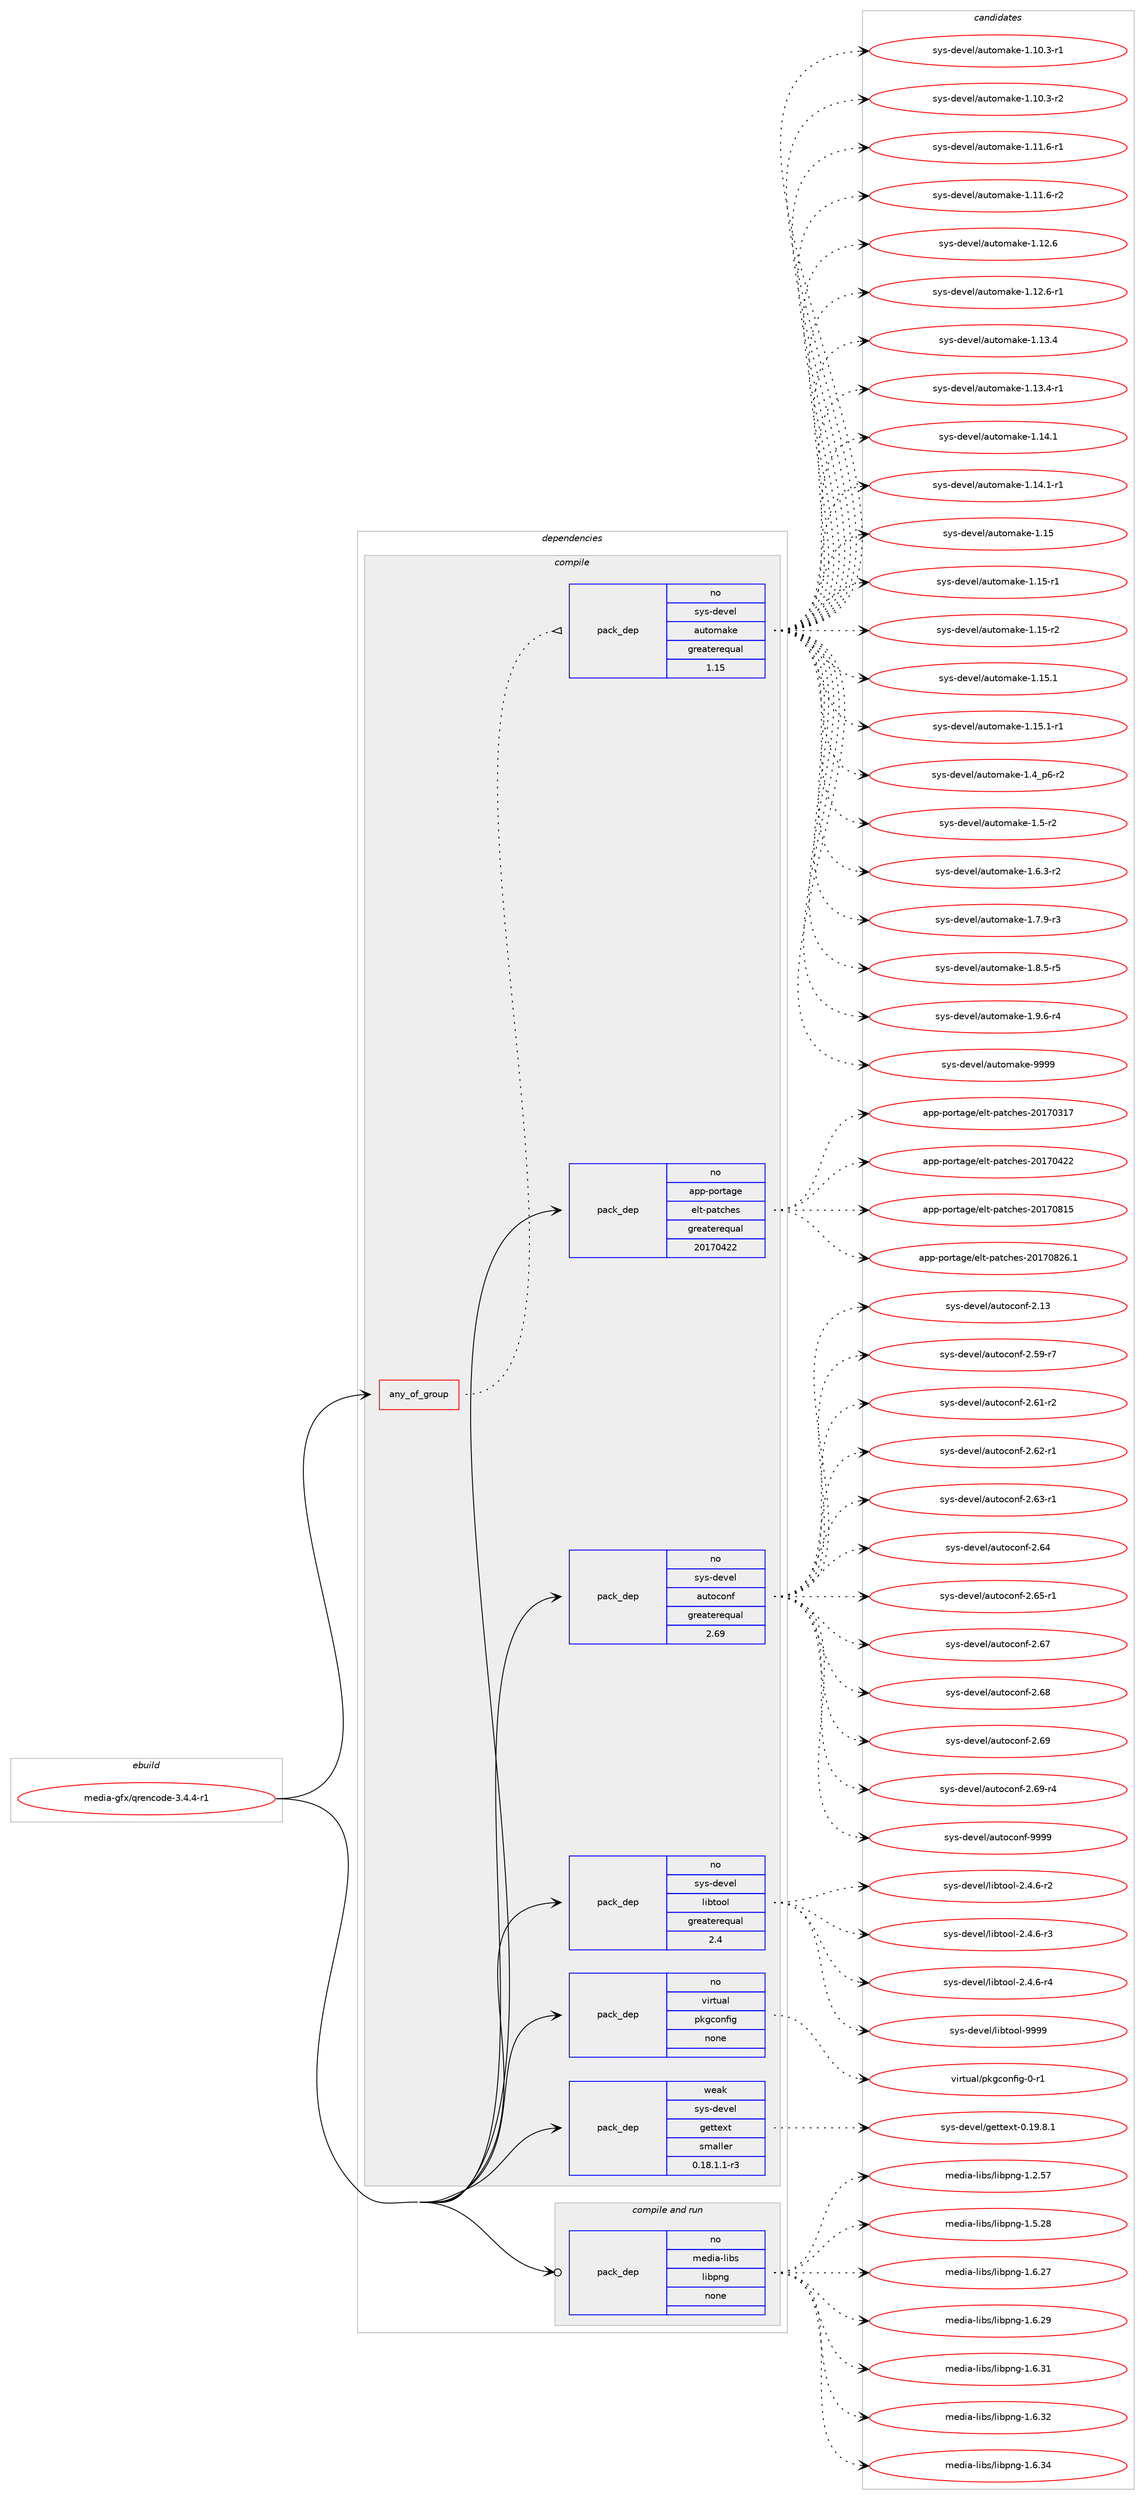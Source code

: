 digraph prolog {

# *************
# Graph options
# *************

newrank=true;
concentrate=true;
compound=true;
graph [rankdir=LR,fontname=Helvetica,fontsize=10,ranksep=1.5];#, ranksep=2.5, nodesep=0.2];
edge  [arrowhead=vee];
node  [fontname=Helvetica,fontsize=10];

# **********
# The ebuild
# **********

subgraph cluster_leftcol {
color=gray;
rank=same;
label=<<i>ebuild</i>>;
id [label="media-gfx/qrencode-3.4.4-r1", color=red, width=4, href="../media-gfx/qrencode-3.4.4-r1.svg"];
}

# ****************
# The dependencies
# ****************

subgraph cluster_midcol {
color=gray;
label=<<i>dependencies</i>>;
subgraph cluster_compile {
fillcolor="#eeeeee";
style=filled;
label=<<i>compile</i>>;
subgraph any5320 {
dependency357617 [label=<<TABLE BORDER="0" CELLBORDER="1" CELLSPACING="0" CELLPADDING="4"><TR><TD CELLPADDING="10">any_of_group</TD></TR></TABLE>>, shape=none, color=red];subgraph pack263731 {
dependency357618 [label=<<TABLE BORDER="0" CELLBORDER="1" CELLSPACING="0" CELLPADDING="4" WIDTH="220"><TR><TD ROWSPAN="6" CELLPADDING="30">pack_dep</TD></TR><TR><TD WIDTH="110">no</TD></TR><TR><TD>sys-devel</TD></TR><TR><TD>automake</TD></TR><TR><TD>greaterequal</TD></TR><TR><TD>1.15</TD></TR></TABLE>>, shape=none, color=blue];
}
dependency357617:e -> dependency357618:w [weight=20,style="dotted",arrowhead="oinv"];
}
id:e -> dependency357617:w [weight=20,style="solid",arrowhead="vee"];
subgraph pack263732 {
dependency357619 [label=<<TABLE BORDER="0" CELLBORDER="1" CELLSPACING="0" CELLPADDING="4" WIDTH="220"><TR><TD ROWSPAN="6" CELLPADDING="30">pack_dep</TD></TR><TR><TD WIDTH="110">no</TD></TR><TR><TD>app-portage</TD></TR><TR><TD>elt-patches</TD></TR><TR><TD>greaterequal</TD></TR><TR><TD>20170422</TD></TR></TABLE>>, shape=none, color=blue];
}
id:e -> dependency357619:w [weight=20,style="solid",arrowhead="vee"];
subgraph pack263733 {
dependency357620 [label=<<TABLE BORDER="0" CELLBORDER="1" CELLSPACING="0" CELLPADDING="4" WIDTH="220"><TR><TD ROWSPAN="6" CELLPADDING="30">pack_dep</TD></TR><TR><TD WIDTH="110">no</TD></TR><TR><TD>sys-devel</TD></TR><TR><TD>autoconf</TD></TR><TR><TD>greaterequal</TD></TR><TR><TD>2.69</TD></TR></TABLE>>, shape=none, color=blue];
}
id:e -> dependency357620:w [weight=20,style="solid",arrowhead="vee"];
subgraph pack263734 {
dependency357621 [label=<<TABLE BORDER="0" CELLBORDER="1" CELLSPACING="0" CELLPADDING="4" WIDTH="220"><TR><TD ROWSPAN="6" CELLPADDING="30">pack_dep</TD></TR><TR><TD WIDTH="110">no</TD></TR><TR><TD>sys-devel</TD></TR><TR><TD>libtool</TD></TR><TR><TD>greaterequal</TD></TR><TR><TD>2.4</TD></TR></TABLE>>, shape=none, color=blue];
}
id:e -> dependency357621:w [weight=20,style="solid",arrowhead="vee"];
subgraph pack263735 {
dependency357622 [label=<<TABLE BORDER="0" CELLBORDER="1" CELLSPACING="0" CELLPADDING="4" WIDTH="220"><TR><TD ROWSPAN="6" CELLPADDING="30">pack_dep</TD></TR><TR><TD WIDTH="110">no</TD></TR><TR><TD>virtual</TD></TR><TR><TD>pkgconfig</TD></TR><TR><TD>none</TD></TR><TR><TD></TD></TR></TABLE>>, shape=none, color=blue];
}
id:e -> dependency357622:w [weight=20,style="solid",arrowhead="vee"];
subgraph pack263736 {
dependency357623 [label=<<TABLE BORDER="0" CELLBORDER="1" CELLSPACING="0" CELLPADDING="4" WIDTH="220"><TR><TD ROWSPAN="6" CELLPADDING="30">pack_dep</TD></TR><TR><TD WIDTH="110">weak</TD></TR><TR><TD>sys-devel</TD></TR><TR><TD>gettext</TD></TR><TR><TD>smaller</TD></TR><TR><TD>0.18.1.1-r3</TD></TR></TABLE>>, shape=none, color=blue];
}
id:e -> dependency357623:w [weight=20,style="solid",arrowhead="vee"];
}
subgraph cluster_compileandrun {
fillcolor="#eeeeee";
style=filled;
label=<<i>compile and run</i>>;
subgraph pack263737 {
dependency357624 [label=<<TABLE BORDER="0" CELLBORDER="1" CELLSPACING="0" CELLPADDING="4" WIDTH="220"><TR><TD ROWSPAN="6" CELLPADDING="30">pack_dep</TD></TR><TR><TD WIDTH="110">no</TD></TR><TR><TD>media-libs</TD></TR><TR><TD>libpng</TD></TR><TR><TD>none</TD></TR><TR><TD></TD></TR></TABLE>>, shape=none, color=blue];
}
id:e -> dependency357624:w [weight=20,style="solid",arrowhead="odotvee"];
}
subgraph cluster_run {
fillcolor="#eeeeee";
style=filled;
label=<<i>run</i>>;
}
}

# **************
# The candidates
# **************

subgraph cluster_choices {
rank=same;
color=gray;
label=<<i>candidates</i>>;

subgraph choice263731 {
color=black;
nodesep=1;
choice11512111545100101118101108479711711611110997107101454946494846514511449 [label="sys-devel/automake-1.10.3-r1", color=red, width=4,href="../sys-devel/automake-1.10.3-r1.svg"];
choice11512111545100101118101108479711711611110997107101454946494846514511450 [label="sys-devel/automake-1.10.3-r2", color=red, width=4,href="../sys-devel/automake-1.10.3-r2.svg"];
choice11512111545100101118101108479711711611110997107101454946494946544511449 [label="sys-devel/automake-1.11.6-r1", color=red, width=4,href="../sys-devel/automake-1.11.6-r1.svg"];
choice11512111545100101118101108479711711611110997107101454946494946544511450 [label="sys-devel/automake-1.11.6-r2", color=red, width=4,href="../sys-devel/automake-1.11.6-r2.svg"];
choice1151211154510010111810110847971171161111099710710145494649504654 [label="sys-devel/automake-1.12.6", color=red, width=4,href="../sys-devel/automake-1.12.6.svg"];
choice11512111545100101118101108479711711611110997107101454946495046544511449 [label="sys-devel/automake-1.12.6-r1", color=red, width=4,href="../sys-devel/automake-1.12.6-r1.svg"];
choice1151211154510010111810110847971171161111099710710145494649514652 [label="sys-devel/automake-1.13.4", color=red, width=4,href="../sys-devel/automake-1.13.4.svg"];
choice11512111545100101118101108479711711611110997107101454946495146524511449 [label="sys-devel/automake-1.13.4-r1", color=red, width=4,href="../sys-devel/automake-1.13.4-r1.svg"];
choice1151211154510010111810110847971171161111099710710145494649524649 [label="sys-devel/automake-1.14.1", color=red, width=4,href="../sys-devel/automake-1.14.1.svg"];
choice11512111545100101118101108479711711611110997107101454946495246494511449 [label="sys-devel/automake-1.14.1-r1", color=red, width=4,href="../sys-devel/automake-1.14.1-r1.svg"];
choice115121115451001011181011084797117116111109971071014549464953 [label="sys-devel/automake-1.15", color=red, width=4,href="../sys-devel/automake-1.15.svg"];
choice1151211154510010111810110847971171161111099710710145494649534511449 [label="sys-devel/automake-1.15-r1", color=red, width=4,href="../sys-devel/automake-1.15-r1.svg"];
choice1151211154510010111810110847971171161111099710710145494649534511450 [label="sys-devel/automake-1.15-r2", color=red, width=4,href="../sys-devel/automake-1.15-r2.svg"];
choice1151211154510010111810110847971171161111099710710145494649534649 [label="sys-devel/automake-1.15.1", color=red, width=4,href="../sys-devel/automake-1.15.1.svg"];
choice11512111545100101118101108479711711611110997107101454946495346494511449 [label="sys-devel/automake-1.15.1-r1", color=red, width=4,href="../sys-devel/automake-1.15.1-r1.svg"];
choice115121115451001011181011084797117116111109971071014549465295112544511450 [label="sys-devel/automake-1.4_p6-r2", color=red, width=4,href="../sys-devel/automake-1.4_p6-r2.svg"];
choice11512111545100101118101108479711711611110997107101454946534511450 [label="sys-devel/automake-1.5-r2", color=red, width=4,href="../sys-devel/automake-1.5-r2.svg"];
choice115121115451001011181011084797117116111109971071014549465446514511450 [label="sys-devel/automake-1.6.3-r2", color=red, width=4,href="../sys-devel/automake-1.6.3-r2.svg"];
choice115121115451001011181011084797117116111109971071014549465546574511451 [label="sys-devel/automake-1.7.9-r3", color=red, width=4,href="../sys-devel/automake-1.7.9-r3.svg"];
choice115121115451001011181011084797117116111109971071014549465646534511453 [label="sys-devel/automake-1.8.5-r5", color=red, width=4,href="../sys-devel/automake-1.8.5-r5.svg"];
choice115121115451001011181011084797117116111109971071014549465746544511452 [label="sys-devel/automake-1.9.6-r4", color=red, width=4,href="../sys-devel/automake-1.9.6-r4.svg"];
choice115121115451001011181011084797117116111109971071014557575757 [label="sys-devel/automake-9999", color=red, width=4,href="../sys-devel/automake-9999.svg"];
dependency357618:e -> choice11512111545100101118101108479711711611110997107101454946494846514511449:w [style=dotted,weight="100"];
dependency357618:e -> choice11512111545100101118101108479711711611110997107101454946494846514511450:w [style=dotted,weight="100"];
dependency357618:e -> choice11512111545100101118101108479711711611110997107101454946494946544511449:w [style=dotted,weight="100"];
dependency357618:e -> choice11512111545100101118101108479711711611110997107101454946494946544511450:w [style=dotted,weight="100"];
dependency357618:e -> choice1151211154510010111810110847971171161111099710710145494649504654:w [style=dotted,weight="100"];
dependency357618:e -> choice11512111545100101118101108479711711611110997107101454946495046544511449:w [style=dotted,weight="100"];
dependency357618:e -> choice1151211154510010111810110847971171161111099710710145494649514652:w [style=dotted,weight="100"];
dependency357618:e -> choice11512111545100101118101108479711711611110997107101454946495146524511449:w [style=dotted,weight="100"];
dependency357618:e -> choice1151211154510010111810110847971171161111099710710145494649524649:w [style=dotted,weight="100"];
dependency357618:e -> choice11512111545100101118101108479711711611110997107101454946495246494511449:w [style=dotted,weight="100"];
dependency357618:e -> choice115121115451001011181011084797117116111109971071014549464953:w [style=dotted,weight="100"];
dependency357618:e -> choice1151211154510010111810110847971171161111099710710145494649534511449:w [style=dotted,weight="100"];
dependency357618:e -> choice1151211154510010111810110847971171161111099710710145494649534511450:w [style=dotted,weight="100"];
dependency357618:e -> choice1151211154510010111810110847971171161111099710710145494649534649:w [style=dotted,weight="100"];
dependency357618:e -> choice11512111545100101118101108479711711611110997107101454946495346494511449:w [style=dotted,weight="100"];
dependency357618:e -> choice115121115451001011181011084797117116111109971071014549465295112544511450:w [style=dotted,weight="100"];
dependency357618:e -> choice11512111545100101118101108479711711611110997107101454946534511450:w [style=dotted,weight="100"];
dependency357618:e -> choice115121115451001011181011084797117116111109971071014549465446514511450:w [style=dotted,weight="100"];
dependency357618:e -> choice115121115451001011181011084797117116111109971071014549465546574511451:w [style=dotted,weight="100"];
dependency357618:e -> choice115121115451001011181011084797117116111109971071014549465646534511453:w [style=dotted,weight="100"];
dependency357618:e -> choice115121115451001011181011084797117116111109971071014549465746544511452:w [style=dotted,weight="100"];
dependency357618:e -> choice115121115451001011181011084797117116111109971071014557575757:w [style=dotted,weight="100"];
}
subgraph choice263732 {
color=black;
nodesep=1;
choice97112112451121111141169710310147101108116451129711699104101115455048495548514955 [label="app-portage/elt-patches-20170317", color=red, width=4,href="../app-portage/elt-patches-20170317.svg"];
choice97112112451121111141169710310147101108116451129711699104101115455048495548525050 [label="app-portage/elt-patches-20170422", color=red, width=4,href="../app-portage/elt-patches-20170422.svg"];
choice97112112451121111141169710310147101108116451129711699104101115455048495548564953 [label="app-portage/elt-patches-20170815", color=red, width=4,href="../app-portage/elt-patches-20170815.svg"];
choice971121124511211111411697103101471011081164511297116991041011154550484955485650544649 [label="app-portage/elt-patches-20170826.1", color=red, width=4,href="../app-portage/elt-patches-20170826.1.svg"];
dependency357619:e -> choice97112112451121111141169710310147101108116451129711699104101115455048495548514955:w [style=dotted,weight="100"];
dependency357619:e -> choice97112112451121111141169710310147101108116451129711699104101115455048495548525050:w [style=dotted,weight="100"];
dependency357619:e -> choice97112112451121111141169710310147101108116451129711699104101115455048495548564953:w [style=dotted,weight="100"];
dependency357619:e -> choice971121124511211111411697103101471011081164511297116991041011154550484955485650544649:w [style=dotted,weight="100"];
}
subgraph choice263733 {
color=black;
nodesep=1;
choice115121115451001011181011084797117116111991111101024550464951 [label="sys-devel/autoconf-2.13", color=red, width=4,href="../sys-devel/autoconf-2.13.svg"];
choice1151211154510010111810110847971171161119911111010245504653574511455 [label="sys-devel/autoconf-2.59-r7", color=red, width=4,href="../sys-devel/autoconf-2.59-r7.svg"];
choice1151211154510010111810110847971171161119911111010245504654494511450 [label="sys-devel/autoconf-2.61-r2", color=red, width=4,href="../sys-devel/autoconf-2.61-r2.svg"];
choice1151211154510010111810110847971171161119911111010245504654504511449 [label="sys-devel/autoconf-2.62-r1", color=red, width=4,href="../sys-devel/autoconf-2.62-r1.svg"];
choice1151211154510010111810110847971171161119911111010245504654514511449 [label="sys-devel/autoconf-2.63-r1", color=red, width=4,href="../sys-devel/autoconf-2.63-r1.svg"];
choice115121115451001011181011084797117116111991111101024550465452 [label="sys-devel/autoconf-2.64", color=red, width=4,href="../sys-devel/autoconf-2.64.svg"];
choice1151211154510010111810110847971171161119911111010245504654534511449 [label="sys-devel/autoconf-2.65-r1", color=red, width=4,href="../sys-devel/autoconf-2.65-r1.svg"];
choice115121115451001011181011084797117116111991111101024550465455 [label="sys-devel/autoconf-2.67", color=red, width=4,href="../sys-devel/autoconf-2.67.svg"];
choice115121115451001011181011084797117116111991111101024550465456 [label="sys-devel/autoconf-2.68", color=red, width=4,href="../sys-devel/autoconf-2.68.svg"];
choice115121115451001011181011084797117116111991111101024550465457 [label="sys-devel/autoconf-2.69", color=red, width=4,href="../sys-devel/autoconf-2.69.svg"];
choice1151211154510010111810110847971171161119911111010245504654574511452 [label="sys-devel/autoconf-2.69-r4", color=red, width=4,href="../sys-devel/autoconf-2.69-r4.svg"];
choice115121115451001011181011084797117116111991111101024557575757 [label="sys-devel/autoconf-9999", color=red, width=4,href="../sys-devel/autoconf-9999.svg"];
dependency357620:e -> choice115121115451001011181011084797117116111991111101024550464951:w [style=dotted,weight="100"];
dependency357620:e -> choice1151211154510010111810110847971171161119911111010245504653574511455:w [style=dotted,weight="100"];
dependency357620:e -> choice1151211154510010111810110847971171161119911111010245504654494511450:w [style=dotted,weight="100"];
dependency357620:e -> choice1151211154510010111810110847971171161119911111010245504654504511449:w [style=dotted,weight="100"];
dependency357620:e -> choice1151211154510010111810110847971171161119911111010245504654514511449:w [style=dotted,weight="100"];
dependency357620:e -> choice115121115451001011181011084797117116111991111101024550465452:w [style=dotted,weight="100"];
dependency357620:e -> choice1151211154510010111810110847971171161119911111010245504654534511449:w [style=dotted,weight="100"];
dependency357620:e -> choice115121115451001011181011084797117116111991111101024550465455:w [style=dotted,weight="100"];
dependency357620:e -> choice115121115451001011181011084797117116111991111101024550465456:w [style=dotted,weight="100"];
dependency357620:e -> choice115121115451001011181011084797117116111991111101024550465457:w [style=dotted,weight="100"];
dependency357620:e -> choice1151211154510010111810110847971171161119911111010245504654574511452:w [style=dotted,weight="100"];
dependency357620:e -> choice115121115451001011181011084797117116111991111101024557575757:w [style=dotted,weight="100"];
}
subgraph choice263734 {
color=black;
nodesep=1;
choice1151211154510010111810110847108105981161111111084550465246544511450 [label="sys-devel/libtool-2.4.6-r2", color=red, width=4,href="../sys-devel/libtool-2.4.6-r2.svg"];
choice1151211154510010111810110847108105981161111111084550465246544511451 [label="sys-devel/libtool-2.4.6-r3", color=red, width=4,href="../sys-devel/libtool-2.4.6-r3.svg"];
choice1151211154510010111810110847108105981161111111084550465246544511452 [label="sys-devel/libtool-2.4.6-r4", color=red, width=4,href="../sys-devel/libtool-2.4.6-r4.svg"];
choice1151211154510010111810110847108105981161111111084557575757 [label="sys-devel/libtool-9999", color=red, width=4,href="../sys-devel/libtool-9999.svg"];
dependency357621:e -> choice1151211154510010111810110847108105981161111111084550465246544511450:w [style=dotted,weight="100"];
dependency357621:e -> choice1151211154510010111810110847108105981161111111084550465246544511451:w [style=dotted,weight="100"];
dependency357621:e -> choice1151211154510010111810110847108105981161111111084550465246544511452:w [style=dotted,weight="100"];
dependency357621:e -> choice1151211154510010111810110847108105981161111111084557575757:w [style=dotted,weight="100"];
}
subgraph choice263735 {
color=black;
nodesep=1;
choice11810511411611797108471121071039911111010210510345484511449 [label="virtual/pkgconfig-0-r1", color=red, width=4,href="../virtual/pkgconfig-0-r1.svg"];
dependency357622:e -> choice11810511411611797108471121071039911111010210510345484511449:w [style=dotted,weight="100"];
}
subgraph choice263736 {
color=black;
nodesep=1;
choice1151211154510010111810110847103101116116101120116454846495746564649 [label="sys-devel/gettext-0.19.8.1", color=red, width=4,href="../sys-devel/gettext-0.19.8.1.svg"];
dependency357623:e -> choice1151211154510010111810110847103101116116101120116454846495746564649:w [style=dotted,weight="100"];
}
subgraph choice263737 {
color=black;
nodesep=1;
choice109101100105974510810598115471081059811211010345494650465355 [label="media-libs/libpng-1.2.57", color=red, width=4,href="../media-libs/libpng-1.2.57.svg"];
choice109101100105974510810598115471081059811211010345494653465056 [label="media-libs/libpng-1.5.28", color=red, width=4,href="../media-libs/libpng-1.5.28.svg"];
choice109101100105974510810598115471081059811211010345494654465055 [label="media-libs/libpng-1.6.27", color=red, width=4,href="../media-libs/libpng-1.6.27.svg"];
choice109101100105974510810598115471081059811211010345494654465057 [label="media-libs/libpng-1.6.29", color=red, width=4,href="../media-libs/libpng-1.6.29.svg"];
choice109101100105974510810598115471081059811211010345494654465149 [label="media-libs/libpng-1.6.31", color=red, width=4,href="../media-libs/libpng-1.6.31.svg"];
choice109101100105974510810598115471081059811211010345494654465150 [label="media-libs/libpng-1.6.32", color=red, width=4,href="../media-libs/libpng-1.6.32.svg"];
choice109101100105974510810598115471081059811211010345494654465152 [label="media-libs/libpng-1.6.34", color=red, width=4,href="../media-libs/libpng-1.6.34.svg"];
dependency357624:e -> choice109101100105974510810598115471081059811211010345494650465355:w [style=dotted,weight="100"];
dependency357624:e -> choice109101100105974510810598115471081059811211010345494653465056:w [style=dotted,weight="100"];
dependency357624:e -> choice109101100105974510810598115471081059811211010345494654465055:w [style=dotted,weight="100"];
dependency357624:e -> choice109101100105974510810598115471081059811211010345494654465057:w [style=dotted,weight="100"];
dependency357624:e -> choice109101100105974510810598115471081059811211010345494654465149:w [style=dotted,weight="100"];
dependency357624:e -> choice109101100105974510810598115471081059811211010345494654465150:w [style=dotted,weight="100"];
dependency357624:e -> choice109101100105974510810598115471081059811211010345494654465152:w [style=dotted,weight="100"];
}
}

}
